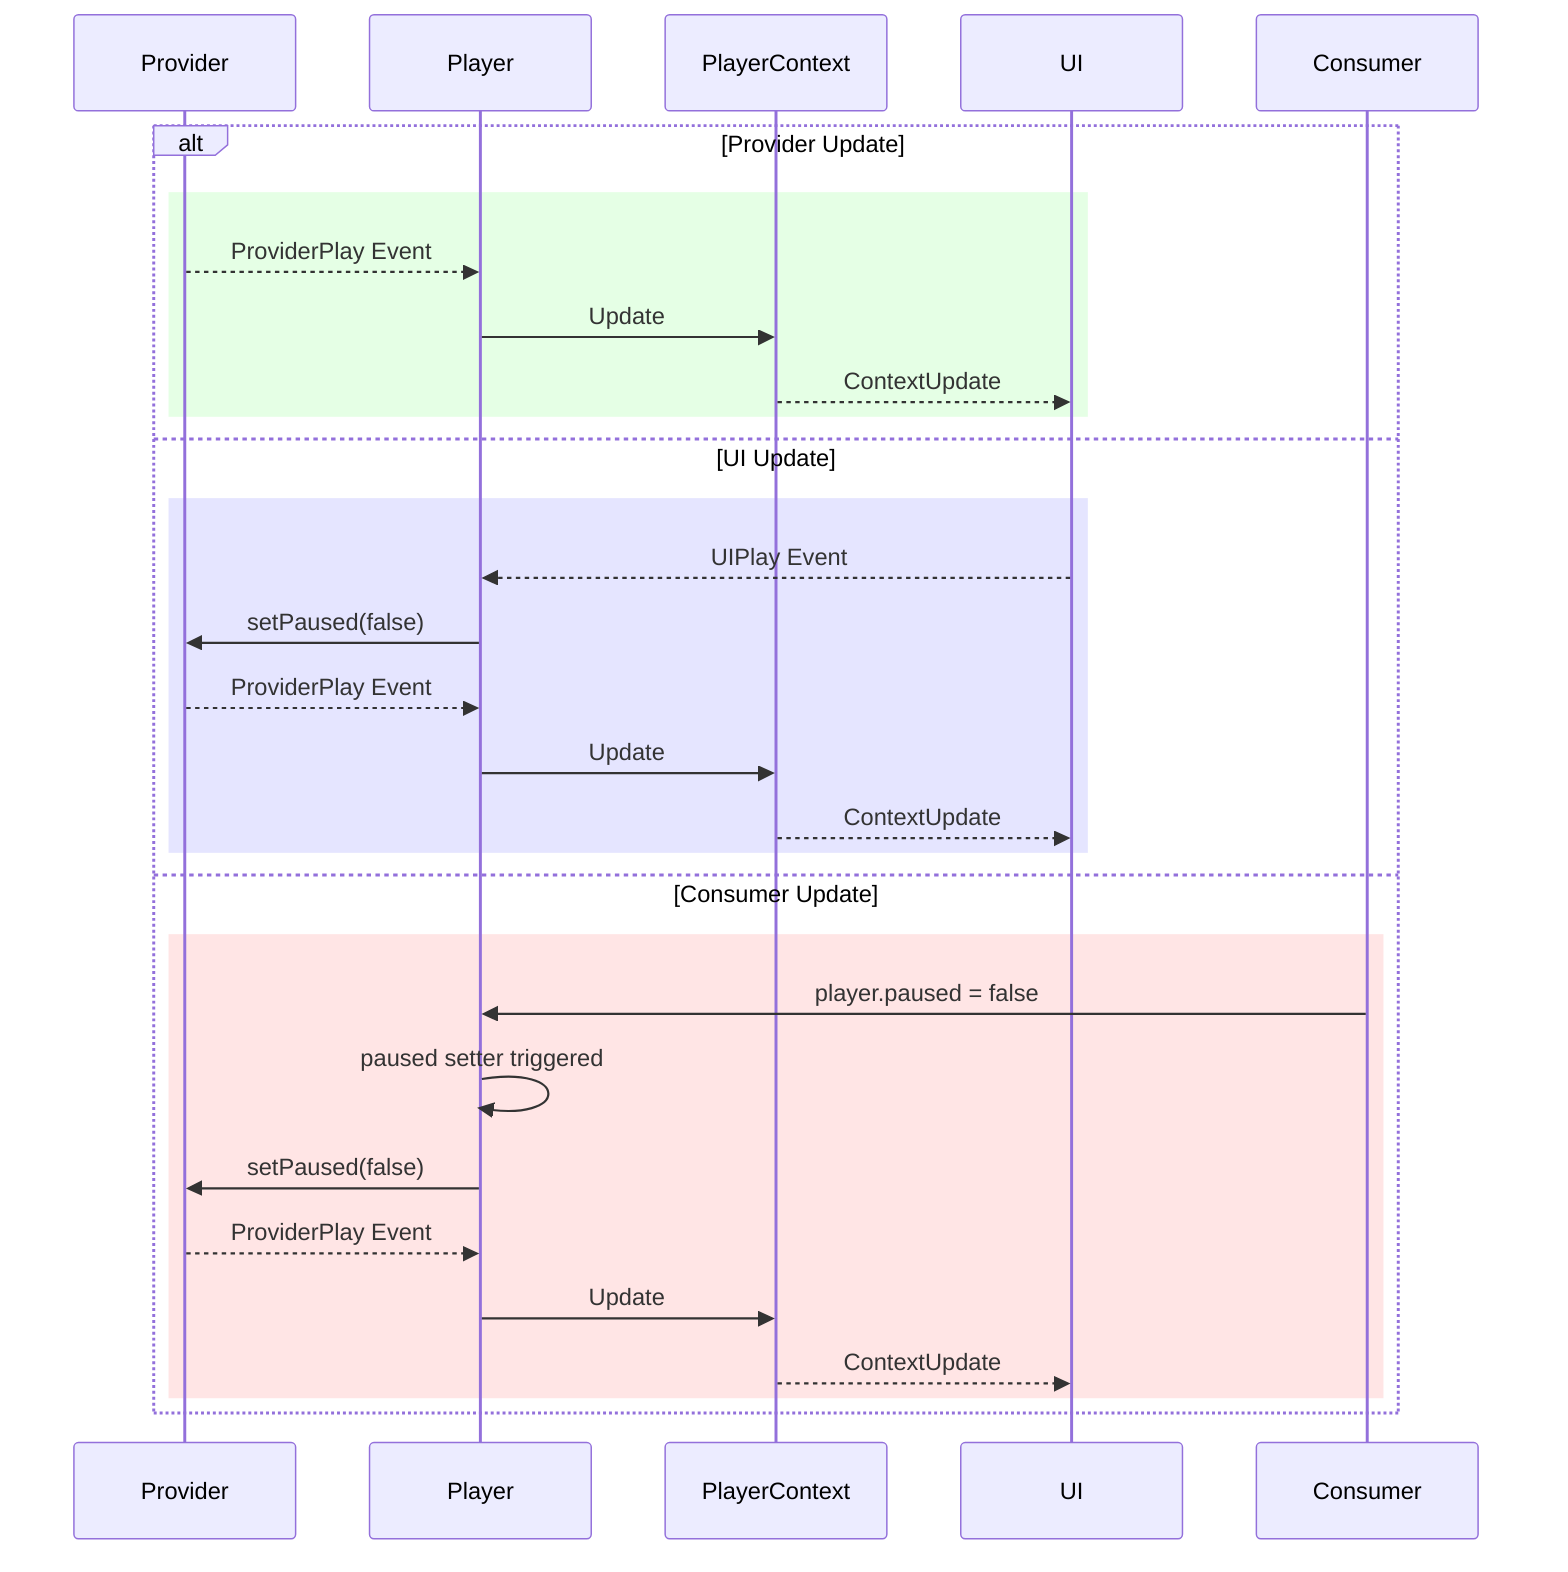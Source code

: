 sequenceDiagram
    alt Provider Update
        rect rgb(0, 255, 0, .1)
        Provider -->> Player: ProviderPlay Event
        Player ->> PlayerContext: Update
        PlayerContext -->> UI: ContextUpdate
        end
    else UI Update
        rect rgba(0, 0, 255, .1)
        UI -->> Player: UIPlay Event
        Player ->> Provider: setPaused(false)
        Provider -->> Player: ProviderPlay Event
        Player ->> PlayerContext: Update
        PlayerContext -->> UI: ContextUpdate
        end
    else Consumer Update
        rect rgba(255, 0, 0, .1)
        Consumer ->> Player: player.paused = false
        Player ->> Player: paused setter triggered
        Player ->> Provider: setPaused(false)
        Provider -->> Player: ProviderPlay Event
        Player ->> PlayerContext: Update
        PlayerContext -->> UI: ContextUpdate
        end
    end